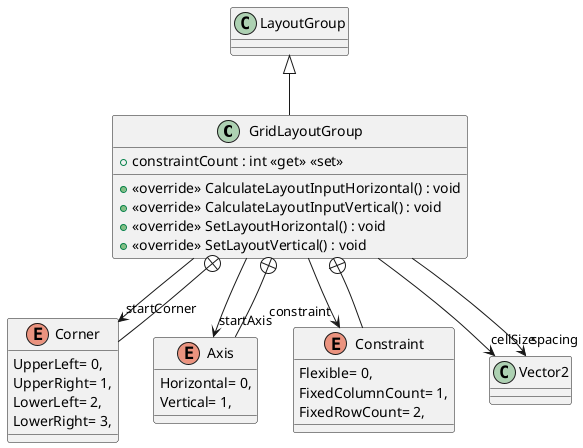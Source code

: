 @startuml
class GridLayoutGroup {
    + constraintCount : int <<get>> <<set>>
    + <<override>> CalculateLayoutInputHorizontal() : void
    + <<override>> CalculateLayoutInputVertical() : void
    + <<override>> SetLayoutHorizontal() : void
    + <<override>> SetLayoutVertical() : void
}
enum Corner {
    UpperLeft= 0,
    UpperRight= 1,
    LowerLeft= 2,
    LowerRight= 3,
}
enum Axis {
    Horizontal= 0,
    Vertical= 1,
}
enum Constraint {
    Flexible= 0,
    FixedColumnCount= 1,
    FixedRowCount= 2,
}
LayoutGroup <|-- GridLayoutGroup
GridLayoutGroup --> "startCorner" Corner
GridLayoutGroup --> "startAxis" Axis
GridLayoutGroup --> "cellSize" Vector2
GridLayoutGroup --> "spacing" Vector2
GridLayoutGroup --> "constraint" Constraint
GridLayoutGroup +-- Corner
GridLayoutGroup +-- Axis
GridLayoutGroup +-- Constraint
@enduml
